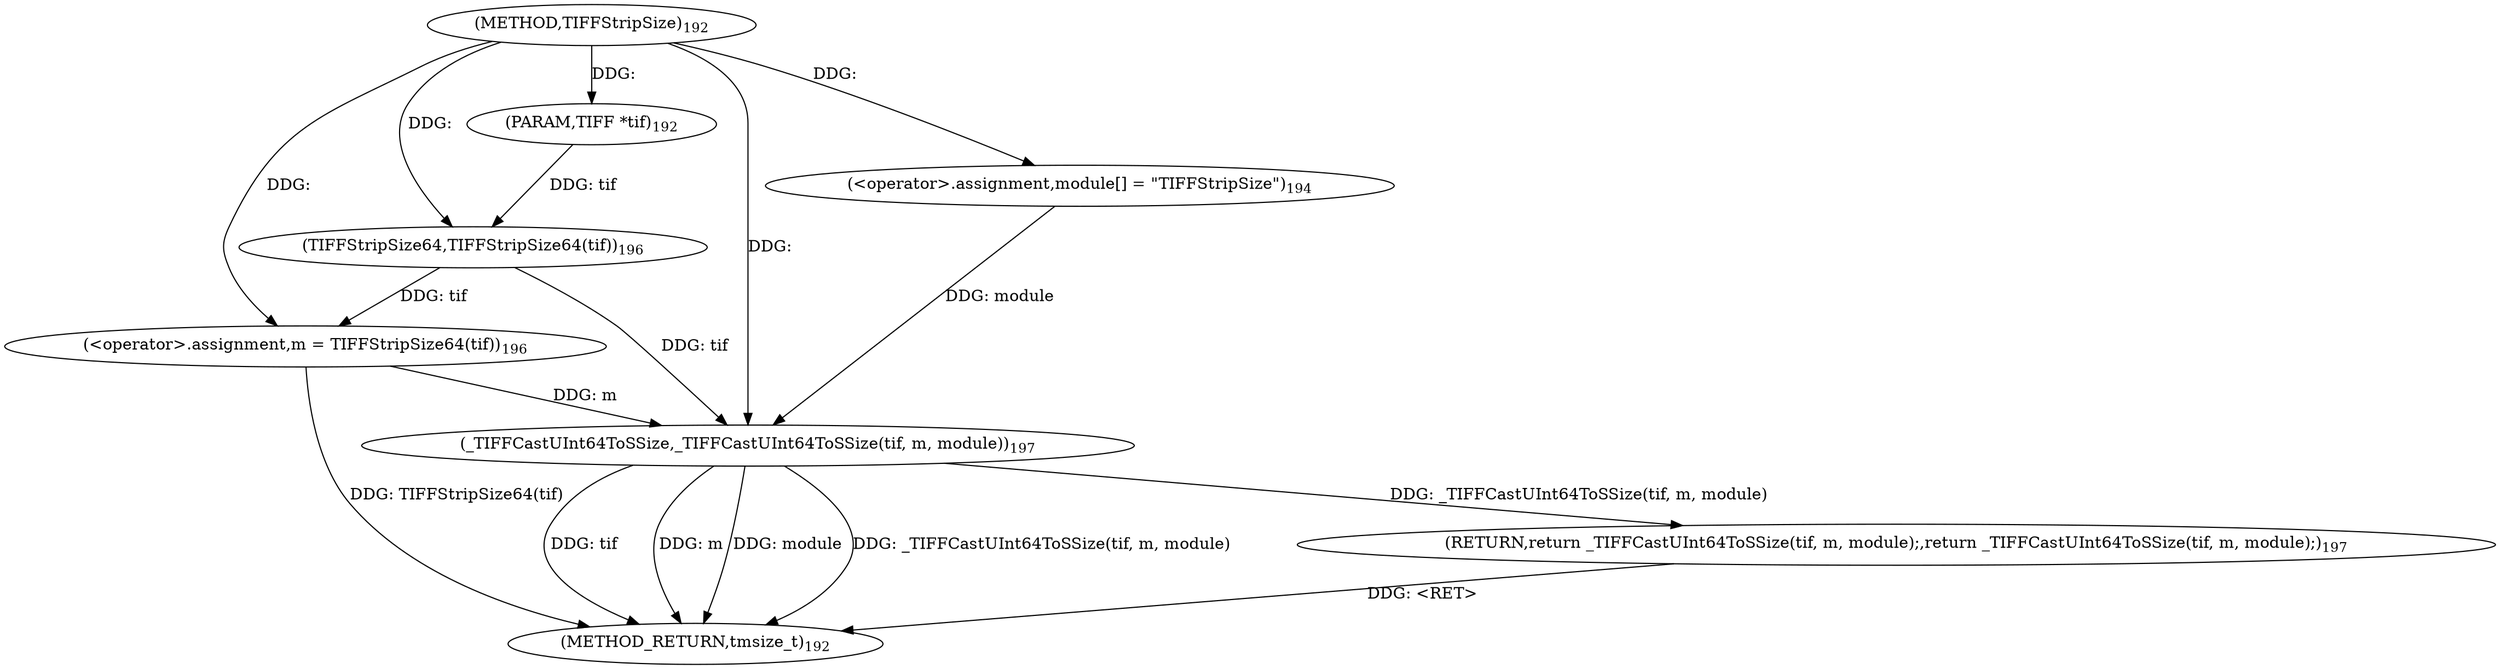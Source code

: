 digraph "TIFFStripSize" {  
"11351" [label = <(METHOD,TIFFStripSize)<SUB>192</SUB>> ]
"11368" [label = <(METHOD_RETURN,tmsize_t)<SUB>192</SUB>> ]
"11352" [label = <(PARAM,TIFF *tif)<SUB>192</SUB>> ]
"11355" [label = <(&lt;operator&gt;.assignment,module[] = &quot;TIFFStripSize&quot;)<SUB>194</SUB>> ]
"11359" [label = <(&lt;operator&gt;.assignment,m = TIFFStripSize64(tif))<SUB>196</SUB>> ]
"11363" [label = <(RETURN,return _TIFFCastUInt64ToSSize(tif, m, module);,return _TIFFCastUInt64ToSSize(tif, m, module);)<SUB>197</SUB>> ]
"11364" [label = <(_TIFFCastUInt64ToSSize,_TIFFCastUInt64ToSSize(tif, m, module))<SUB>197</SUB>> ]
"11361" [label = <(TIFFStripSize64,TIFFStripSize64(tif))<SUB>196</SUB>> ]
  "11363" -> "11368"  [ label = "DDG: &lt;RET&gt;"] 
  "11359" -> "11368"  [ label = "DDG: TIFFStripSize64(tif)"] 
  "11364" -> "11368"  [ label = "DDG: tif"] 
  "11364" -> "11368"  [ label = "DDG: m"] 
  "11364" -> "11368"  [ label = "DDG: module"] 
  "11364" -> "11368"  [ label = "DDG: _TIFFCastUInt64ToSSize(tif, m, module)"] 
  "11351" -> "11352"  [ label = "DDG: "] 
  "11351" -> "11355"  [ label = "DDG: "] 
  "11361" -> "11359"  [ label = "DDG: tif"] 
  "11364" -> "11363"  [ label = "DDG: _TIFFCastUInt64ToSSize(tif, m, module)"] 
  "11351" -> "11359"  [ label = "DDG: "] 
  "11352" -> "11361"  [ label = "DDG: tif"] 
  "11351" -> "11361"  [ label = "DDG: "] 
  "11361" -> "11364"  [ label = "DDG: tif"] 
  "11351" -> "11364"  [ label = "DDG: "] 
  "11359" -> "11364"  [ label = "DDG: m"] 
  "11355" -> "11364"  [ label = "DDG: module"] 
}
